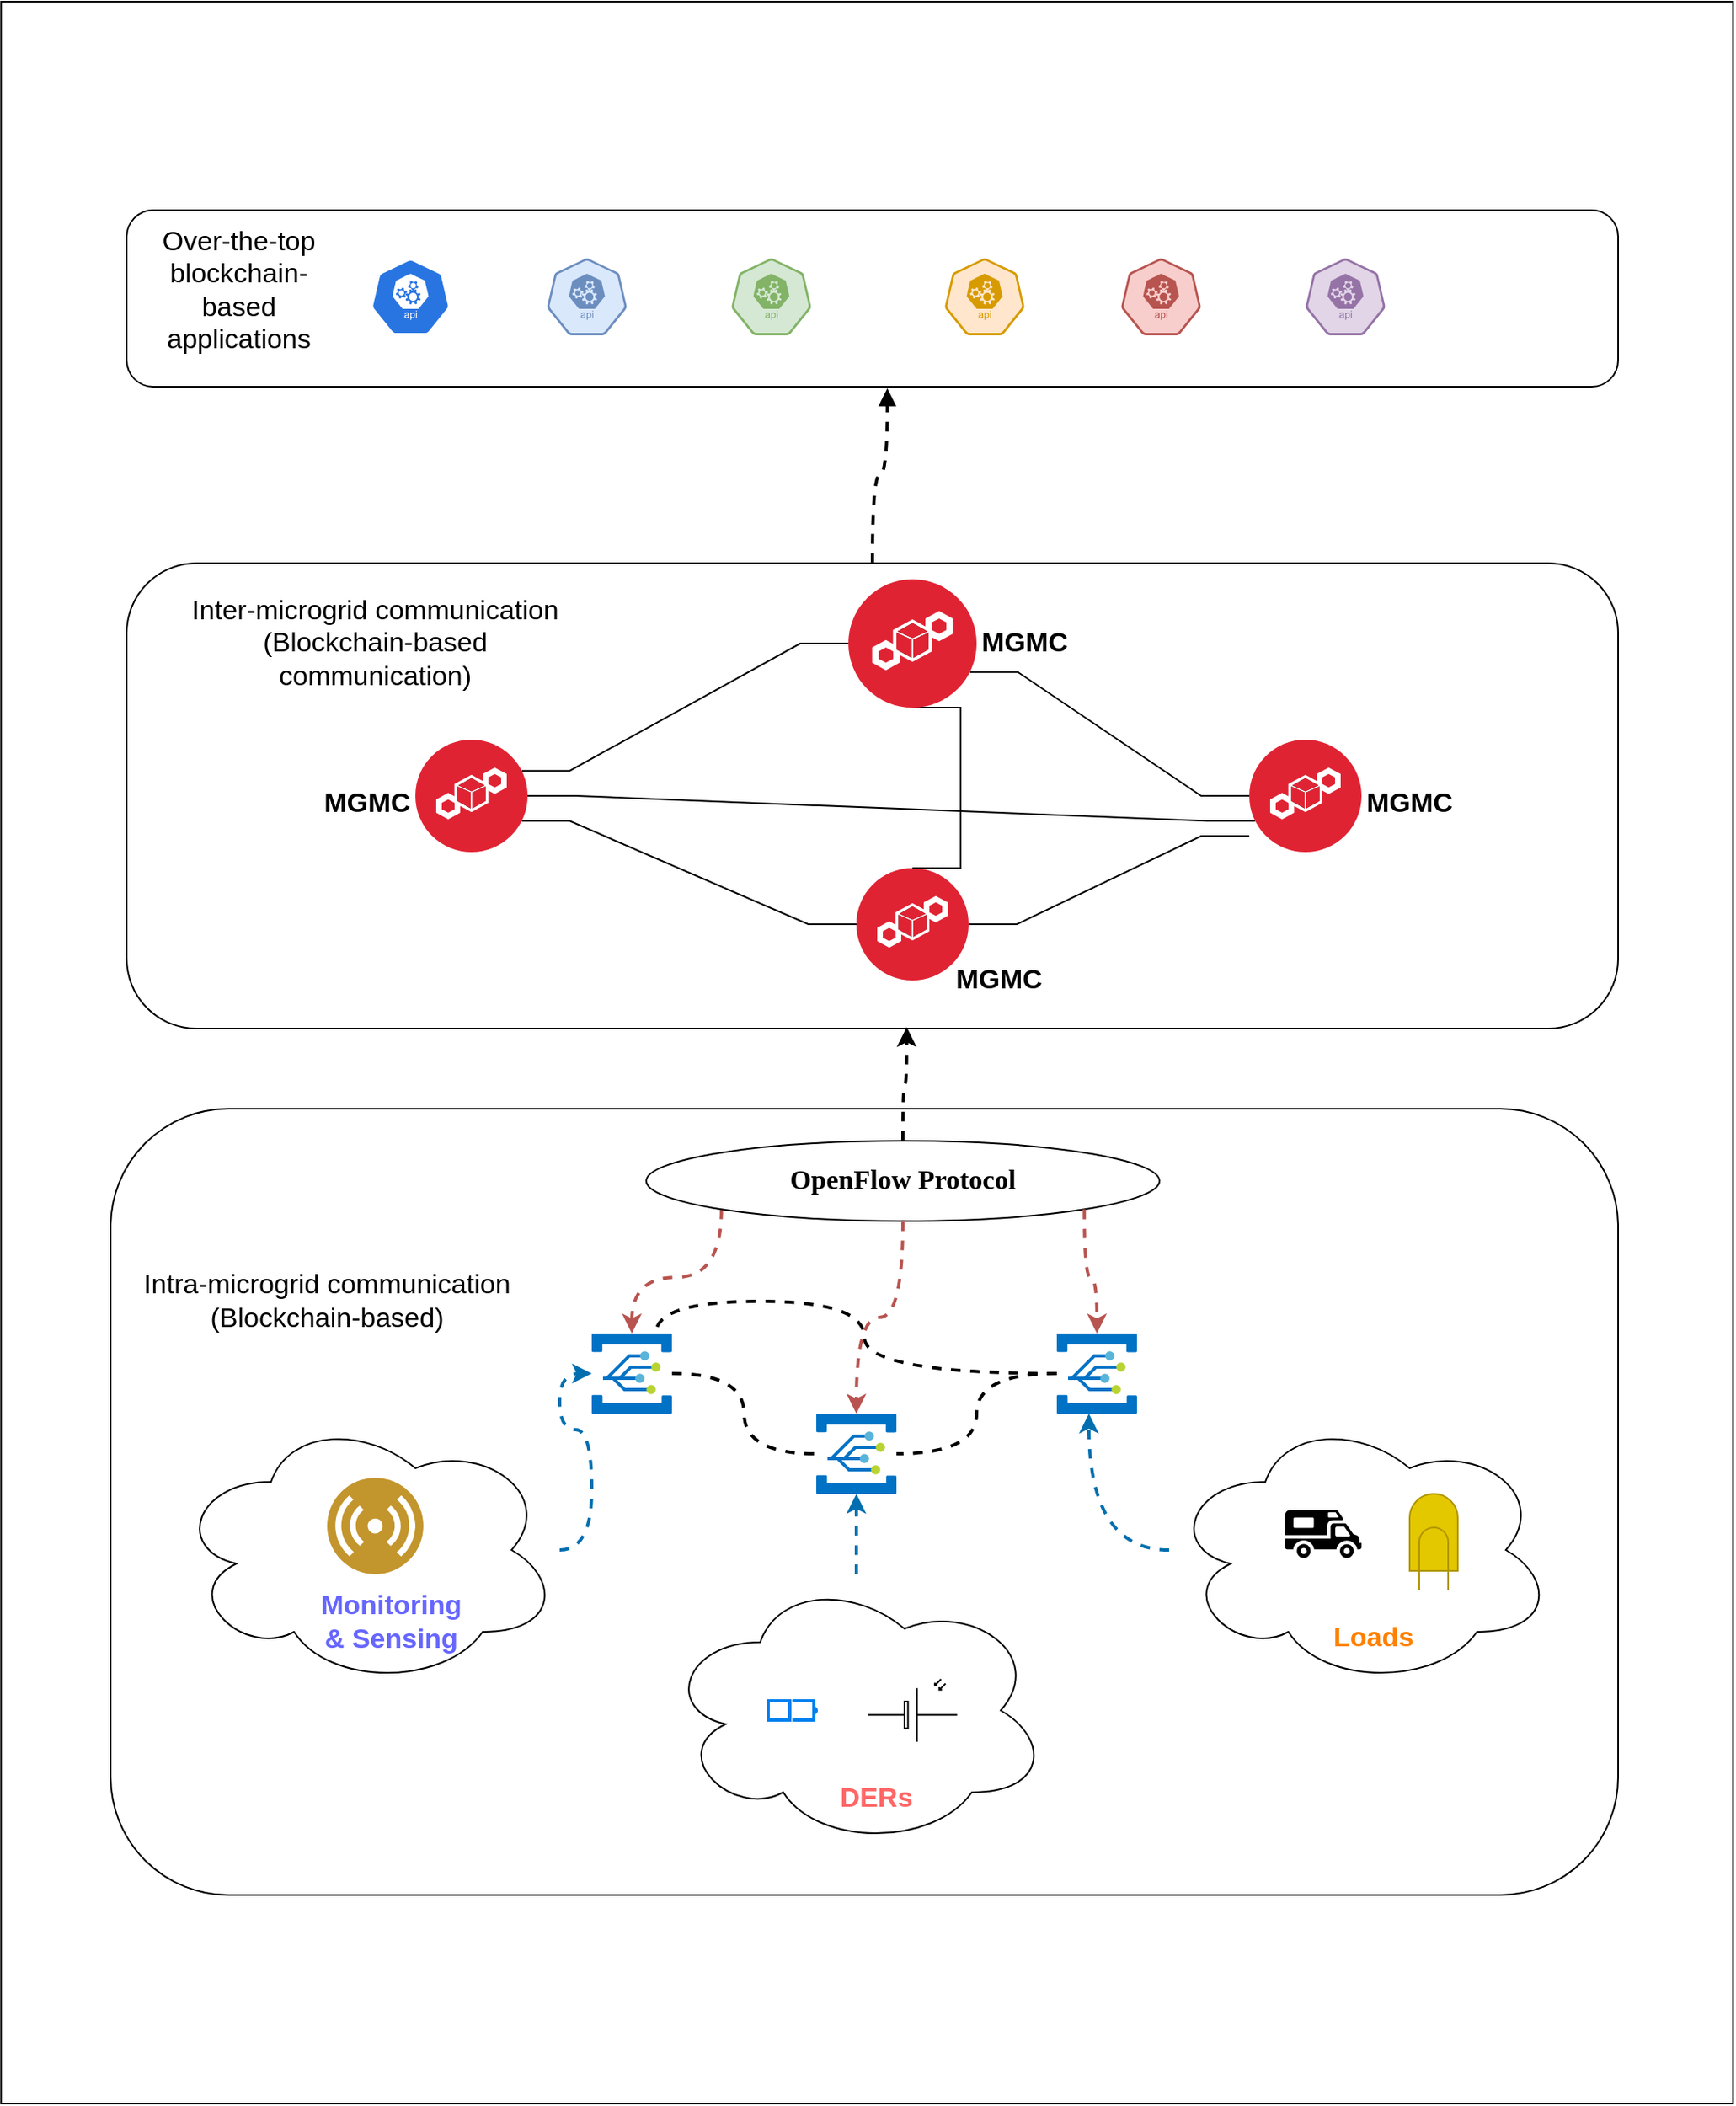 <mxfile version="13.0.3" type="device" pages="5"><diagram id="d_aYKWZQAYdj8I7kLyRG" name="Architecture"><mxGraphModel dx="1106" dy="830" grid="1" gridSize="10" guides="1" tooltips="1" connect="1" arrows="1" fold="1" page="1" pageScale="1" pageWidth="1169" pageHeight="827" math="0" shadow="0"><root><mxCell id="0"/><mxCell id="1" parent="0"/><mxCell id="HPXyGGdp8hhX38lStZy--57" value="" style="rounded=0;whiteSpace=wrap;html=1;fontSize=17;fontColor=#6666FF;align=center;glass=0;" parent="1" vertex="1"><mxGeometry x="43.67" y="50" width="1080" height="1310" as="geometry"/></mxCell><mxCell id="HPXyGGdp8hhX38lStZy--34" value="" style="rounded=1;whiteSpace=wrap;html=1;fontSize=17;align=center;" parent="1" vertex="1"><mxGeometry x="112" y="740" width="940" height="490" as="geometry"/></mxCell><mxCell id="HPXyGGdp8hhX38lStZy--56" style="edgeStyle=orthogonalEdgeStyle;curved=1;rounded=0;orthogonalLoop=1;jettySize=auto;html=1;entryX=0.51;entryY=1.009;entryDx=0;entryDy=0;entryPerimeter=0;dashed=1;endArrow=block;endFill=1;strokeColor=#000000;strokeWidth=2;fontSize=17;fontColor=#6666FF;" parent="1" source="HPXyGGdp8hhX38lStZy--33" target="HPXyGGdp8hhX38lStZy--32" edge="1"><mxGeometry relative="1" as="geometry"/></mxCell><mxCell id="HPXyGGdp8hhX38lStZy--33" value="" style="rounded=1;whiteSpace=wrap;html=1;fontSize=17;align=center;" parent="1" vertex="1"><mxGeometry x="122" y="400" width="930" height="290" as="geometry"/></mxCell><mxCell id="HPXyGGdp8hhX38lStZy--32" value="" style="rounded=1;whiteSpace=wrap;html=1;fontSize=17;align=center;" parent="1" vertex="1"><mxGeometry x="122" y="180" width="930" height="110" as="geometry"/></mxCell><mxCell id="HPXyGGdp8hhX38lStZy--53" style="edgeStyle=orthogonalEdgeStyle;curved=1;rounded=0;orthogonalLoop=1;jettySize=auto;html=1;dashed=1;endArrow=none;endFill=0;strokeColor=#000000;strokeWidth=2;fontSize=17;fontColor=#6666FF;" parent="1" source="HPXyGGdp8hhX38lStZy--1" target="HPXyGGdp8hhX38lStZy--3" edge="1"><mxGeometry relative="1" as="geometry"/></mxCell><mxCell id="HPXyGGdp8hhX38lStZy--1" value="" style="aspect=fixed;html=1;points=[];align=center;image;fontSize=12;image=img/lib/mscae/Event_Grid.svg;" parent="1" vertex="1"><mxGeometry x="412" y="880" width="50" height="50" as="geometry"/></mxCell><mxCell id="HPXyGGdp8hhX38lStZy--54" style="edgeStyle=orthogonalEdgeStyle;curved=1;rounded=0;orthogonalLoop=1;jettySize=auto;html=1;dashed=1;endArrow=none;endFill=0;strokeColor=#000000;strokeWidth=2;fontSize=17;fontColor=#6666FF;" parent="1" source="HPXyGGdp8hhX38lStZy--2" target="HPXyGGdp8hhX38lStZy--3" edge="1"><mxGeometry relative="1" as="geometry"/></mxCell><mxCell id="HPXyGGdp8hhX38lStZy--55" style="edgeStyle=orthogonalEdgeStyle;curved=1;rounded=0;orthogonalLoop=1;jettySize=auto;html=1;entryX=0.8;entryY=0;entryDx=0;entryDy=0;entryPerimeter=0;dashed=1;endArrow=none;endFill=0;strokeColor=#000000;strokeWidth=2;fontSize=17;fontColor=#6666FF;" parent="1" source="HPXyGGdp8hhX38lStZy--2" target="HPXyGGdp8hhX38lStZy--1" edge="1"><mxGeometry relative="1" as="geometry"/></mxCell><mxCell id="HPXyGGdp8hhX38lStZy--2" value="" style="aspect=fixed;html=1;points=[];align=center;image;fontSize=12;image=img/lib/mscae/Event_Grid.svg;" parent="1" vertex="1"><mxGeometry x="702" y="880" width="50" height="50" as="geometry"/></mxCell><mxCell id="HPXyGGdp8hhX38lStZy--3" value="" style="aspect=fixed;html=1;points=[];align=center;image;fontSize=12;image=img/lib/mscae/Event_Grid.svg;" parent="1" vertex="1"><mxGeometry x="552" y="930" width="50" height="50" as="geometry"/></mxCell><mxCell id="HPXyGGdp8hhX38lStZy--35" style="edgeStyle=orthogonalEdgeStyle;rounded=0;orthogonalLoop=1;jettySize=auto;html=1;exitX=0;exitY=1;exitDx=0;exitDy=0;endArrow=classic;endFill=1;strokeColor=#b85450;fontSize=17;dashed=1;curved=1;strokeWidth=2;fillColor=#f8cecc;" parent="1" source="HPXyGGdp8hhX38lStZy--4" target="HPXyGGdp8hhX38lStZy--1" edge="1"><mxGeometry relative="1" as="geometry"/></mxCell><mxCell id="HPXyGGdp8hhX38lStZy--38" style="edgeStyle=orthogonalEdgeStyle;curved=1;rounded=0;orthogonalLoop=1;jettySize=auto;html=1;exitX=0.5;exitY=0;exitDx=0;exitDy=0;entryX=0.523;entryY=0.997;entryDx=0;entryDy=0;entryPerimeter=0;dashed=1;endArrow=classic;endFill=1;strokeColor=#000000;strokeWidth=2;fontSize=17;" parent="1" source="HPXyGGdp8hhX38lStZy--4" target="HPXyGGdp8hhX38lStZy--33" edge="1"><mxGeometry relative="1" as="geometry"/></mxCell><mxCell id="HPXyGGdp8hhX38lStZy--4" value="&lt;b&gt;&lt;font style=&quot;font-size: 17px&quot; face=&quot;Comic Sans MS&quot;&gt;OpenFlow Protocol&lt;/font&gt;&lt;/b&gt;" style="ellipse;whiteSpace=wrap;html=1;" parent="1" vertex="1"><mxGeometry x="446" y="760" width="320" height="50" as="geometry"/></mxCell><mxCell id="HPXyGGdp8hhX38lStZy--9" style="rounded=0;orthogonalLoop=1;jettySize=auto;html=1;exitX=1;exitY=0.25;exitDx=0;exitDy=0;entryX=0;entryY=0.5;entryDx=0;entryDy=0;strokeColor=#000000;endArrow=none;endFill=0;edgeStyle=entityRelationEdgeStyle;" parent="1" source="HPXyGGdp8hhX38lStZy--5" target="HPXyGGdp8hhX38lStZy--8" edge="1"><mxGeometry relative="1" as="geometry"/></mxCell><mxCell id="HPXyGGdp8hhX38lStZy--10" style="edgeStyle=entityRelationEdgeStyle;rounded=0;orthogonalLoop=1;jettySize=auto;html=1;exitX=1;exitY=0.75;exitDx=0;exitDy=0;entryX=0;entryY=0.5;entryDx=0;entryDy=0;endArrow=none;endFill=0;strokeColor=#000000;" parent="1" source="HPXyGGdp8hhX38lStZy--5" target="HPXyGGdp8hhX38lStZy--6" edge="1"><mxGeometry relative="1" as="geometry"/></mxCell><mxCell id="HPXyGGdp8hhX38lStZy--5" value="" style="aspect=fixed;perimeter=ellipsePerimeter;html=1;align=center;shadow=0;dashed=0;fontColor=#4277BB;labelBackgroundColor=#ffffff;fontSize=12;spacingTop=3;image;image=img/lib/ibm/security/blockchain_security_service.svg;" parent="1" vertex="1"><mxGeometry x="302" y="510" width="70" height="70" as="geometry"/></mxCell><mxCell id="HPXyGGdp8hhX38lStZy--13" style="edgeStyle=entityRelationEdgeStyle;rounded=0;orthogonalLoop=1;jettySize=auto;html=1;exitX=1;exitY=0.5;exitDx=0;exitDy=0;entryX=0;entryY=0.857;entryDx=0;entryDy=0;entryPerimeter=0;endArrow=none;endFill=0;strokeColor=#000000;" parent="1" source="HPXyGGdp8hhX38lStZy--6" target="HPXyGGdp8hhX38lStZy--7" edge="1"><mxGeometry relative="1" as="geometry"/></mxCell><mxCell id="HPXyGGdp8hhX38lStZy--6" value="" style="aspect=fixed;perimeter=ellipsePerimeter;html=1;align=center;shadow=0;dashed=0;fontColor=#4277BB;labelBackgroundColor=#ffffff;fontSize=12;spacingTop=3;image;image=img/lib/ibm/security/blockchain_security_service.svg;" parent="1" vertex="1"><mxGeometry x="577" y="590" width="70" height="70" as="geometry"/></mxCell><mxCell id="HPXyGGdp8hhX38lStZy--15" style="edgeStyle=entityRelationEdgeStyle;rounded=0;orthogonalLoop=1;jettySize=auto;html=1;exitX=0;exitY=0.75;exitDx=0;exitDy=0;entryX=1;entryY=0.5;entryDx=0;entryDy=0;endArrow=none;endFill=0;strokeColor=#000000;" parent="1" source="HPXyGGdp8hhX38lStZy--7" target="HPXyGGdp8hhX38lStZy--5" edge="1"><mxGeometry relative="1" as="geometry"/></mxCell><mxCell id="HPXyGGdp8hhX38lStZy--7" value="" style="aspect=fixed;perimeter=ellipsePerimeter;html=1;align=center;shadow=0;dashed=0;fontColor=#4277BB;labelBackgroundColor=#ffffff;fontSize=12;spacingTop=3;image;image=img/lib/ibm/security/blockchain_security_service.svg;" parent="1" vertex="1"><mxGeometry x="822" y="510" width="70" height="70" as="geometry"/></mxCell><mxCell id="HPXyGGdp8hhX38lStZy--11" style="edgeStyle=entityRelationEdgeStyle;rounded=0;orthogonalLoop=1;jettySize=auto;html=1;exitX=1;exitY=0.75;exitDx=0;exitDy=0;entryX=0;entryY=0.5;entryDx=0;entryDy=0;endArrow=none;endFill=0;strokeColor=#000000;" parent="1" source="HPXyGGdp8hhX38lStZy--8" target="HPXyGGdp8hhX38lStZy--7" edge="1"><mxGeometry relative="1" as="geometry"/></mxCell><mxCell id="HPXyGGdp8hhX38lStZy--14" style="edgeStyle=entityRelationEdgeStyle;rounded=0;orthogonalLoop=1;jettySize=auto;html=1;exitX=0.5;exitY=1;exitDx=0;exitDy=0;entryX=0.5;entryY=0;entryDx=0;entryDy=0;endArrow=none;endFill=0;strokeColor=#000000;" parent="1" source="HPXyGGdp8hhX38lStZy--8" target="HPXyGGdp8hhX38lStZy--6" edge="1"><mxGeometry relative="1" as="geometry"/></mxCell><mxCell id="HPXyGGdp8hhX38lStZy--8" value="" style="aspect=fixed;perimeter=ellipsePerimeter;html=1;align=center;shadow=0;dashed=0;fontColor=#4277BB;labelBackgroundColor=#ffffff;fontSize=12;spacingTop=3;image;image=img/lib/ibm/security/blockchain_security_service.svg;" parent="1" vertex="1"><mxGeometry x="572" y="410" width="80" height="80" as="geometry"/></mxCell><mxCell id="HPXyGGdp8hhX38lStZy--16" value="MGMC" style="text;html=1;strokeColor=none;fillColor=none;align=center;verticalAlign=middle;whiteSpace=wrap;rounded=0;fontSize=17;fontStyle=1" parent="1" vertex="1"><mxGeometry x="632" y="430" width="100" height="40" as="geometry"/></mxCell><mxCell id="HPXyGGdp8hhX38lStZy--17" value="MGMC" style="text;html=1;strokeColor=none;fillColor=none;align=center;verticalAlign=middle;whiteSpace=wrap;rounded=0;fontSize=17;fontStyle=1" parent="1" vertex="1"><mxGeometry x="872" y="530" width="100" height="40" as="geometry"/></mxCell><mxCell id="HPXyGGdp8hhX38lStZy--18" value="MGMC" style="text;html=1;strokeColor=none;fillColor=none;align=center;verticalAlign=middle;whiteSpace=wrap;rounded=0;fontSize=17;fontStyle=1" parent="1" vertex="1"><mxGeometry x="616" y="640" width="100" height="40" as="geometry"/></mxCell><mxCell id="HPXyGGdp8hhX38lStZy--19" value="MGMC" style="text;html=1;strokeColor=none;fillColor=none;align=center;verticalAlign=middle;whiteSpace=wrap;rounded=0;fontSize=17;fontStyle=1" parent="1" vertex="1"><mxGeometry x="222" y="530" width="100" height="40" as="geometry"/></mxCell><mxCell id="HPXyGGdp8hhX38lStZy--47" style="edgeStyle=orthogonalEdgeStyle;curved=1;rounded=0;orthogonalLoop=1;jettySize=auto;html=1;entryX=0.4;entryY=1;entryDx=0;entryDy=0;entryPerimeter=0;dashed=1;endArrow=classic;endFill=1;strokeColor=#006EAF;strokeWidth=2;fontSize=17;fontColor=#6666FF;fillColor=#1ba1e2;" parent="1" source="HPXyGGdp8hhX38lStZy--20" target="HPXyGGdp8hhX38lStZy--2" edge="1"><mxGeometry relative="1" as="geometry"/></mxCell><mxCell id="HPXyGGdp8hhX38lStZy--20" value="" style="ellipse;shape=cloud;whiteSpace=wrap;html=1;fontSize=17;" parent="1" vertex="1"><mxGeometry x="772" y="930" width="240" height="170" as="geometry"/></mxCell><mxCell id="HPXyGGdp8hhX38lStZy--46" style="edgeStyle=orthogonalEdgeStyle;curved=1;rounded=0;orthogonalLoop=1;jettySize=auto;html=1;dashed=1;endArrow=classic;endFill=1;strokeColor=#006EAF;strokeWidth=2;fontSize=17;fontColor=#6666FF;fillColor=#1ba1e2;" parent="1" source="HPXyGGdp8hhX38lStZy--21" target="HPXyGGdp8hhX38lStZy--3" edge="1"><mxGeometry relative="1" as="geometry"/></mxCell><mxCell id="HPXyGGdp8hhX38lStZy--21" value="" style="ellipse;shape=cloud;whiteSpace=wrap;html=1;fontSize=17;" parent="1" vertex="1"><mxGeometry x="457" y="1030" width="240" height="170" as="geometry"/></mxCell><mxCell id="HPXyGGdp8hhX38lStZy--44" style="edgeStyle=orthogonalEdgeStyle;curved=1;rounded=0;orthogonalLoop=1;jettySize=auto;html=1;dashed=1;endArrow=classic;endFill=1;strokeColor=#006EAF;strokeWidth=2;fontSize=17;fontColor=#6666FF;fillColor=#1ba1e2;" parent="1" source="HPXyGGdp8hhX38lStZy--22" target="HPXyGGdp8hhX38lStZy--1" edge="1"><mxGeometry relative="1" as="geometry"><Array as="points"><mxPoint x="412" y="1015"/><mxPoint x="412" y="940"/><mxPoint x="392" y="940"/><mxPoint x="392" y="905"/></Array></mxGeometry></mxCell><mxCell id="HPXyGGdp8hhX38lStZy--22" value="" style="ellipse;shape=cloud;whiteSpace=wrap;html=1;fontSize=17;" parent="1" vertex="1"><mxGeometry x="152" y="930" width="240" height="170" as="geometry"/></mxCell><mxCell id="HPXyGGdp8hhX38lStZy--23" value="Intra-microgrid communication&lt;br&gt;(Blockchain-based)" style="text;html=1;strokeColor=none;fillColor=none;align=center;verticalAlign=middle;whiteSpace=wrap;rounded=0;fontSize=17;fontStyle=0" parent="1" vertex="1"><mxGeometry x="122" y="820" width="250" height="80" as="geometry"/></mxCell><mxCell id="HPXyGGdp8hhX38lStZy--24" value="Inter-microgrid communication&lt;br&gt;(Blockchain-based communication)" style="text;html=1;strokeColor=none;fillColor=none;align=center;verticalAlign=middle;whiteSpace=wrap;rounded=0;fontSize=17;fontStyle=0" parent="1" vertex="1"><mxGeometry x="152" y="410" width="250" height="80" as="geometry"/></mxCell><mxCell id="HPXyGGdp8hhX38lStZy--26" value="" style="html=1;dashed=0;whitespace=wrap;fillColor=#2875E2;strokeColor=#ffffff;points=[[0.005,0.63,0],[0.1,0.2,0],[0.9,0.2,0],[0.5,0,0],[0.995,0.63,0],[0.72,0.99,0],[0.5,1,0],[0.28,0.99,0]];shape=mxgraph.kubernetes.icon;prIcon=api;fontSize=17;align=center;" parent="1" vertex="1"><mxGeometry x="274" y="210" width="50" height="48" as="geometry"/></mxCell><mxCell id="HPXyGGdp8hhX38lStZy--27" value="" style="html=1;dashed=0;whitespace=wrap;fillColor=#dae8fc;strokeColor=#6c8ebf;points=[[0.005,0.63,0],[0.1,0.2,0],[0.9,0.2,0],[0.5,0,0],[0.995,0.63,0],[0.72,0.99,0],[0.5,1,0],[0.28,0.99,0]];shape=mxgraph.kubernetes.icon;prIcon=api;fontSize=17;align=center;" parent="1" vertex="1"><mxGeometry x="384" y="210" width="50" height="48" as="geometry"/></mxCell><mxCell id="HPXyGGdp8hhX38lStZy--28" value="" style="html=1;dashed=0;whitespace=wrap;fillColor=#d5e8d4;strokeColor=#82b366;points=[[0.005,0.63,0],[0.1,0.2,0],[0.9,0.2,0],[0.5,0,0],[0.995,0.63,0],[0.72,0.99,0],[0.5,1,0],[0.28,0.99,0]];shape=mxgraph.kubernetes.icon;prIcon=api;fontSize=17;align=center;" parent="1" vertex="1"><mxGeometry x="499" y="210" width="50" height="48" as="geometry"/></mxCell><mxCell id="HPXyGGdp8hhX38lStZy--29" value="" style="html=1;dashed=0;whitespace=wrap;fillColor=#ffe6cc;strokeColor=#d79b00;points=[[0.005,0.63,0],[0.1,0.2,0],[0.9,0.2,0],[0.5,0,0],[0.995,0.63,0],[0.72,0.99,0],[0.5,1,0],[0.28,0.99,0]];shape=mxgraph.kubernetes.icon;prIcon=api;fontSize=17;align=center;" parent="1" vertex="1"><mxGeometry x="632" y="210" width="50" height="48" as="geometry"/></mxCell><mxCell id="HPXyGGdp8hhX38lStZy--30" value="" style="html=1;dashed=0;whitespace=wrap;fillColor=#f8cecc;strokeColor=#b85450;points=[[0.005,0.63,0],[0.1,0.2,0],[0.9,0.2,0],[0.5,0,0],[0.995,0.63,0],[0.72,0.99,0],[0.5,1,0],[0.28,0.99,0]];shape=mxgraph.kubernetes.icon;prIcon=api;fontSize=17;align=center;" parent="1" vertex="1"><mxGeometry x="742" y="210" width="50" height="48" as="geometry"/></mxCell><mxCell id="HPXyGGdp8hhX38lStZy--31" value="" style="html=1;dashed=0;whitespace=wrap;fillColor=#e1d5e7;strokeColor=#9673a6;points=[[0.005,0.63,0],[0.1,0.2,0],[0.9,0.2,0],[0.5,0,0],[0.995,0.63,0],[0.72,0.99,0],[0.5,1,0],[0.28,0.99,0]];shape=mxgraph.kubernetes.icon;prIcon=api;fontSize=17;align=center;" parent="1" vertex="1"><mxGeometry x="857" y="210" width="50" height="48" as="geometry"/></mxCell><mxCell id="HPXyGGdp8hhX38lStZy--36" style="edgeStyle=orthogonalEdgeStyle;rounded=0;orthogonalLoop=1;jettySize=auto;html=1;endArrow=classic;endFill=1;strokeColor=#b85450;fontSize=17;dashed=1;curved=1;strokeWidth=2;fillColor=#f8cecc;" parent="1" source="HPXyGGdp8hhX38lStZy--4" target="HPXyGGdp8hhX38lStZy--3" edge="1"><mxGeometry relative="1" as="geometry"><mxPoint x="502.863" y="812.678" as="sourcePoint"/><mxPoint x="447" y="890" as="targetPoint"/></mxGeometry></mxCell><mxCell id="HPXyGGdp8hhX38lStZy--37" style="edgeStyle=orthogonalEdgeStyle;rounded=0;orthogonalLoop=1;jettySize=auto;html=1;endArrow=classic;endFill=1;strokeColor=#b85450;fontSize=17;dashed=1;curved=1;strokeWidth=2;fillColor=#f8cecc;exitX=1;exitY=1;exitDx=0;exitDy=0;" parent="1" source="HPXyGGdp8hhX38lStZy--4" target="HPXyGGdp8hhX38lStZy--2" edge="1"><mxGeometry relative="1" as="geometry"><mxPoint x="616" y="820" as="sourcePoint"/><mxPoint x="587" y="940" as="targetPoint"/></mxGeometry></mxCell><mxCell id="HPXyGGdp8hhX38lStZy--40" value="Over-the-top blockchain-based applications" style="text;html=1;strokeColor=none;fillColor=none;align=center;verticalAlign=middle;whiteSpace=wrap;rounded=0;fontSize=17;" parent="1" vertex="1"><mxGeometry x="142" y="190" width="100" height="80" as="geometry"/></mxCell><mxCell id="HPXyGGdp8hhX38lStZy--41" value="DERs" style="text;html=1;strokeColor=none;fillColor=none;align=center;verticalAlign=middle;whiteSpace=wrap;rounded=0;fontSize=17;fontColor=#FF6666;fontStyle=1" parent="1" vertex="1"><mxGeometry x="562" y="1160" width="55" height="20" as="geometry"/></mxCell><mxCell id="HPXyGGdp8hhX38lStZy--42" value="Loads" style="text;html=1;strokeColor=none;fillColor=none;align=center;verticalAlign=middle;whiteSpace=wrap;rounded=0;fontSize=17;fontColor=#FF8000;fontStyle=1" parent="1" vertex="1"><mxGeometry x="872" y="1060" width="55" height="20" as="geometry"/></mxCell><mxCell id="HPXyGGdp8hhX38lStZy--43" value="Monitoring &amp;amp; Sensing" style="text;html=1;strokeColor=none;fillColor=none;align=center;verticalAlign=middle;whiteSpace=wrap;rounded=0;fontSize=17;fontColor=#6666FF;fontStyle=1" parent="1" vertex="1"><mxGeometry x="242" y="1050" width="90" height="20" as="geometry"/></mxCell><mxCell id="HPXyGGdp8hhX38lStZy--48" value="" style="aspect=fixed;perimeter=ellipsePerimeter;html=1;align=center;shadow=0;dashed=0;fontColor=#4277BB;labelBackgroundColor=#ffffff;fontSize=12;spacingTop=3;image;image=img/lib/ibm/users/sensor.svg;" parent="1" vertex="1"><mxGeometry x="247" y="970" width="60" height="60" as="geometry"/></mxCell><mxCell id="HPXyGGdp8hhX38lStZy--49" value="" style="html=1;verticalLabelPosition=bottom;align=center;labelBackgroundColor=#ffffff;verticalAlign=top;strokeWidth=2;strokeColor=#0080F0;shadow=0;dashed=0;shape=mxgraph.ios7.icons.battery;fontSize=17;fontColor=#6666FF;" parent="1" vertex="1"><mxGeometry x="522" y="1109" width="30" height="12" as="geometry"/></mxCell><mxCell id="HPXyGGdp8hhX38lStZy--50" value="" style="verticalLabelPosition=bottom;shadow=0;dashed=0;align=center;html=1;verticalAlign=top;shape=mxgraph.electrical.opto_electronics.solar_cell;pointerEvents=1;fontSize=17;fontColor=#6666FF;" parent="1" vertex="1"><mxGeometry x="584.14" y="1095.5" width="55.71" height="39" as="geometry"/></mxCell><mxCell id="HPXyGGdp8hhX38lStZy--51" value="" style="shape=mxgraph.signs.sports.rv;html=1;fillColor=#000000;strokeColor=none;verticalLabelPosition=bottom;verticalAlign=top;align=center;fontSize=17;fontColor=#6666FF;" parent="1" vertex="1"><mxGeometry x="844.1" y="990" width="47.9" height="30" as="geometry"/></mxCell><mxCell id="HPXyGGdp8hhX38lStZy--52" value="" style="verticalLabelPosition=bottom;shadow=0;dashed=0;align=center;html=1;verticalAlign=top;shape=mxgraph.electrical.opto_electronics.lamp;fontSize=17;fontColor=#ffffff;fillColor=#e3c800;strokeColor=#B09500;" parent="1" vertex="1"><mxGeometry x="922" y="980" width="30" height="60" as="geometry"/></mxCell></root></mxGraphModel></diagram><diagram id="l6eVnJ3QhQvOw70HgWR3" name="Technologies"><mxGraphModel dx="1106" dy="830" grid="1" gridSize="10" guides="1" tooltips="1" connect="1" arrows="1" fold="1" page="1" pageScale="1" pageWidth="1169" pageHeight="827" math="0" shadow="0"><root><mxCell id="lsOIjVIncKArZ1sfCNiQ-0"/><mxCell id="lsOIjVIncKArZ1sfCNiQ-1" parent="lsOIjVIncKArZ1sfCNiQ-0"/><mxCell id="lsOIjVIncKArZ1sfCNiQ-2" value="" style="rounded=1;whiteSpace=wrap;html=1;" parent="lsOIjVIncKArZ1sfCNiQ-1" vertex="1"><mxGeometry x="180" y="60" width="750" height="580" as="geometry"/></mxCell><mxCell id="lsOIjVIncKArZ1sfCNiQ-14" style="edgeStyle=orthogonalEdgeStyle;rounded=0;orthogonalLoop=1;jettySize=auto;html=1;fontSize=17;" parent="lsOIjVIncKArZ1sfCNiQ-1" source="lsOIjVIncKArZ1sfCNiQ-3" target="lsOIjVIncKArZ1sfCNiQ-10" edge="1"><mxGeometry relative="1" as="geometry"/></mxCell><mxCell id="lsOIjVIncKArZ1sfCNiQ-3" value="Decentralized Network" style="rounded=0;whiteSpace=wrap;html=1;fillColor=#f5f5f5;strokeColor=#666666;fontColor=#333333;fontSize=17;" parent="lsOIjVIncKArZ1sfCNiQ-1" vertex="1"><mxGeometry x="220" y="170" width="120" height="60" as="geometry"/></mxCell><mxCell id="lsOIjVIncKArZ1sfCNiQ-15" style="edgeStyle=orthogonalEdgeStyle;rounded=0;orthogonalLoop=1;jettySize=auto;html=1;fontSize=17;" parent="lsOIjVIncKArZ1sfCNiQ-1" source="lsOIjVIncKArZ1sfCNiQ-4" target="lsOIjVIncKArZ1sfCNiQ-11" edge="1"><mxGeometry relative="1" as="geometry"/></mxCell><mxCell id="lsOIjVIncKArZ1sfCNiQ-4" value="Flexibility" style="rounded=0;whiteSpace=wrap;html=1;fillColor=#dae8fc;strokeColor=#6c8ebf;fontSize=17;" parent="lsOIjVIncKArZ1sfCNiQ-1" vertex="1"><mxGeometry x="390" y="170" width="140" height="60" as="geometry"/></mxCell><mxCell id="lsOIjVIncKArZ1sfCNiQ-21" style="edgeStyle=orthogonalEdgeStyle;rounded=0;orthogonalLoop=1;jettySize=auto;html=1;entryX=0.5;entryY=0;entryDx=0;entryDy=0;fontSize=17;" parent="lsOIjVIncKArZ1sfCNiQ-1" source="lsOIjVIncKArZ1sfCNiQ-8" target="lsOIjVIncKArZ1sfCNiQ-16" edge="1"><mxGeometry relative="1" as="geometry"/></mxCell><mxCell id="lsOIjVIncKArZ1sfCNiQ-8" value="Deal with Uncertainty" style="rounded=0;whiteSpace=wrap;html=1;fillColor=#d5e8d4;strokeColor=#82b366;fontSize=17;" parent="lsOIjVIncKArZ1sfCNiQ-1" vertex="1"><mxGeometry x="584.5" y="170" width="135.5" height="60" as="geometry"/></mxCell><mxCell id="lsOIjVIncKArZ1sfCNiQ-20" style="edgeStyle=orthogonalEdgeStyle;rounded=0;orthogonalLoop=1;jettySize=auto;html=1;fontSize=17;" parent="lsOIjVIncKArZ1sfCNiQ-1" source="lsOIjVIncKArZ1sfCNiQ-9" target="lsOIjVIncKArZ1sfCNiQ-16" edge="1"><mxGeometry relative="1" as="geometry"/></mxCell><mxCell id="lsOIjVIncKArZ1sfCNiQ-9" value="Variability" style="rounded=0;whiteSpace=wrap;html=1;fillColor=#ffe6cc;strokeColor=#d79b00;fontSize=17;" parent="lsOIjVIncKArZ1sfCNiQ-1" vertex="1"><mxGeometry x="760" y="170" width="135.5" height="60" as="geometry"/></mxCell><mxCell id="lsOIjVIncKArZ1sfCNiQ-10" value="" style="outlineConnect=0;fontColor=#232F3E;gradientColor=none;fillColor=#D05C17;strokeColor=none;dashed=0;verticalLabelPosition=bottom;verticalAlign=top;align=center;html=1;fontSize=12;fontStyle=0;aspect=fixed;shape=mxgraph.aws4.blockchain_resource;" parent="lsOIjVIncKArZ1sfCNiQ-1" vertex="1"><mxGeometry x="195.21" y="440" width="169.57" height="50" as="geometry"/></mxCell><mxCell id="lsOIjVIncKArZ1sfCNiQ-11" value="" style="outlineConnect=0;dashed=0;verticalLabelPosition=bottom;verticalAlign=top;align=center;html=1;shape=mxgraph.aws3.android;fillColor=#96BF3D;gradientColor=none;fontSize=17;" parent="lsOIjVIncKArZ1sfCNiQ-1" vertex="1"><mxGeometry x="423.25" y="420" width="73.5" height="84" as="geometry"/></mxCell><mxCell id="lsOIjVIncKArZ1sfCNiQ-18" value="" style="group" parent="lsOIjVIncKArZ1sfCNiQ-1" vertex="1" connectable="0"><mxGeometry x="590" y="370" width="308" height="186.5" as="geometry"/></mxCell><mxCell id="lsOIjVIncKArZ1sfCNiQ-16" value="" style="ellipse;whiteSpace=wrap;html=1;fontSize=17;fillColor=#e1d5e7;strokeColor=#9673a6;" parent="lsOIjVIncKArZ1sfCNiQ-18" vertex="1"><mxGeometry width="308" height="180" as="geometry"/></mxCell><mxCell id="lsOIjVIncKArZ1sfCNiQ-12" value="" style="outlineConnect=0;dashed=0;verticalLabelPosition=bottom;verticalAlign=top;align=center;html=1;shape=mxgraph.aws3.machine_learning;fillColor=#2E73B8;gradientColor=none;fontSize=17;" parent="lsOIjVIncKArZ1sfCNiQ-18" vertex="1"><mxGeometry x="42.5" y="43.5" width="76.5" height="93" as="geometry"/></mxCell><mxCell id="lsOIjVIncKArZ1sfCNiQ-13" value="" style="outlineConnect=0;dashed=0;verticalLabelPosition=bottom;verticalAlign=top;align=center;html=1;shape=mxgraph.aws3.sensor;fillColor=#5294CF;gradientColor=none;fontSize=17;" parent="lsOIjVIncKArZ1sfCNiQ-18" vertex="1"><mxGeometry x="182.5" y="43.5" width="76.5" height="90" as="geometry"/></mxCell><mxCell id="lsOIjVIncKArZ1sfCNiQ-22" value="BlockChain Technology" style="text;html=1;strokeColor=none;fillColor=none;align=center;verticalAlign=middle;whiteSpace=wrap;rounded=0;fontSize=17;" parent="lsOIjVIncKArZ1sfCNiQ-1" vertex="1"><mxGeometry x="210" y="497" width="140" height="53" as="geometry"/></mxCell><mxCell id="lsOIjVIncKArZ1sfCNiQ-23" value="Software-Defined Networking" style="text;html=1;strokeColor=none;fillColor=none;align=center;verticalAlign=middle;whiteSpace=wrap;rounded=0;fontSize=17;" parent="lsOIjVIncKArZ1sfCNiQ-1" vertex="1"><mxGeometry x="390" y="504" width="140" height="53" as="geometry"/></mxCell><mxCell id="lsOIjVIncKArZ1sfCNiQ-24" value="Artificial Intelligence / Internet of Things (IoT)" style="text;html=1;strokeColor=none;fillColor=none;align=center;verticalAlign=middle;whiteSpace=wrap;rounded=0;fontSize=17;" parent="lsOIjVIncKArZ1sfCNiQ-1" vertex="1"><mxGeometry x="549" y="538" width="390" height="53" as="geometry"/></mxCell></root></mxGraphModel></diagram><diagram name="Copy of Technologies" id="59bvDKa7XKIbsEfsTDeT"><mxGraphModel dx="1106" dy="830" grid="1" gridSize="10" guides="1" tooltips="1" connect="1" arrows="1" fold="1" page="1" pageScale="1" pageWidth="1169" pageHeight="827" math="0" shadow="0"><root><mxCell id="wjkFL7NRTCtFDsGXfZ60-0"/><mxCell id="wjkFL7NRTCtFDsGXfZ60-1" parent="wjkFL7NRTCtFDsGXfZ60-0"/><mxCell id="wjkFL7NRTCtFDsGXfZ60-2" value="" style="rounded=1;whiteSpace=wrap;html=1;" vertex="1" parent="wjkFL7NRTCtFDsGXfZ60-1"><mxGeometry x="180" y="60" width="590" height="580" as="geometry"/></mxCell><mxCell id="wjkFL7NRTCtFDsGXfZ60-3" style="edgeStyle=orthogonalEdgeStyle;rounded=0;orthogonalLoop=1;jettySize=auto;html=1;fontSize=17;" edge="1" parent="wjkFL7NRTCtFDsGXfZ60-1" source="wjkFL7NRTCtFDsGXfZ60-4" target="wjkFL7NRTCtFDsGXfZ60-11"><mxGeometry relative="1" as="geometry"/></mxCell><mxCell id="wjkFL7NRTCtFDsGXfZ60-4" value="Decentralized Network" style="rounded=0;whiteSpace=wrap;html=1;fillColor=#f5f5f5;strokeColor=#666666;fontColor=#333333;fontSize=17;" vertex="1" parent="wjkFL7NRTCtFDsGXfZ60-1"><mxGeometry x="220" y="170" width="120" height="60" as="geometry"/></mxCell><mxCell id="wjkFL7NRTCtFDsGXfZ60-5" style="edgeStyle=orthogonalEdgeStyle;rounded=0;orthogonalLoop=1;jettySize=auto;html=1;fontSize=17;" edge="1" parent="wjkFL7NRTCtFDsGXfZ60-1" source="wjkFL7NRTCtFDsGXfZ60-6" target="wjkFL7NRTCtFDsGXfZ60-12"><mxGeometry relative="1" as="geometry"/></mxCell><mxCell id="wjkFL7NRTCtFDsGXfZ60-6" value="Orchestration" style="rounded=0;whiteSpace=wrap;html=1;fillColor=#dae8fc;strokeColor=#6c8ebf;fontSize=17;" vertex="1" parent="wjkFL7NRTCtFDsGXfZ60-1"><mxGeometry x="390" y="170" width="140" height="60" as="geometry"/></mxCell><mxCell id="wjkFL7NRTCtFDsGXfZ60-21" style="edgeStyle=orthogonalEdgeStyle;rounded=0;orthogonalLoop=1;jettySize=auto;html=1;entryX=0.5;entryY=0.01;entryDx=0;entryDy=0;entryPerimeter=0;" edge="1" parent="wjkFL7NRTCtFDsGXfZ60-1" source="wjkFL7NRTCtFDsGXfZ60-8" target="wjkFL7NRTCtFDsGXfZ60-20"><mxGeometry relative="1" as="geometry"/></mxCell><mxCell id="wjkFL7NRTCtFDsGXfZ60-8" value="Intelligence" style="rounded=0;whiteSpace=wrap;html=1;fillColor=#d5e8d4;strokeColor=#82b366;fontSize=17;" vertex="1" parent="wjkFL7NRTCtFDsGXfZ60-1"><mxGeometry x="584.5" y="170" width="135.5" height="60" as="geometry"/></mxCell><mxCell id="wjkFL7NRTCtFDsGXfZ60-11" value="" style="outlineConnect=0;fontColor=#232F3E;gradientColor=none;fillColor=#D05C17;strokeColor=none;dashed=0;verticalLabelPosition=bottom;verticalAlign=top;align=center;html=1;fontSize=12;fontStyle=0;aspect=fixed;shape=mxgraph.aws4.blockchain_resource;" vertex="1" parent="wjkFL7NRTCtFDsGXfZ60-1"><mxGeometry x="195.21" y="440" width="169.57" height="50" as="geometry"/></mxCell><mxCell id="wjkFL7NRTCtFDsGXfZ60-12" value="" style="outlineConnect=0;dashed=0;verticalLabelPosition=bottom;verticalAlign=top;align=center;html=1;shape=mxgraph.aws3.android;fillColor=#96BF3D;gradientColor=none;fontSize=17;" vertex="1" parent="wjkFL7NRTCtFDsGXfZ60-1"><mxGeometry x="423.25" y="420" width="73.5" height="84" as="geometry"/></mxCell><mxCell id="wjkFL7NRTCtFDsGXfZ60-17" value="BlockChain Technology" style="text;html=1;strokeColor=none;fillColor=none;align=center;verticalAlign=middle;whiteSpace=wrap;rounded=0;fontSize=17;" vertex="1" parent="wjkFL7NRTCtFDsGXfZ60-1"><mxGeometry x="210" y="497" width="140" height="53" as="geometry"/></mxCell><mxCell id="wjkFL7NRTCtFDsGXfZ60-18" value="Software-Defined Networking" style="text;html=1;strokeColor=none;fillColor=none;align=center;verticalAlign=middle;whiteSpace=wrap;rounded=0;fontSize=17;" vertex="1" parent="wjkFL7NRTCtFDsGXfZ60-1"><mxGeometry x="390" y="504" width="140" height="53" as="geometry"/></mxCell><mxCell id="wjkFL7NRTCtFDsGXfZ60-19" value="Artificial Intelligence" style="text;html=1;strokeColor=none;fillColor=none;align=center;verticalAlign=middle;whiteSpace=wrap;rounded=0;fontSize=17;" vertex="1" parent="wjkFL7NRTCtFDsGXfZ60-1"><mxGeometry x="457.25" y="504" width="390" height="53" as="geometry"/></mxCell><mxCell id="wjkFL7NRTCtFDsGXfZ60-20" value="" style="shape=mxgraph.signs.healthcare.brain;html=1;fillColor=#000000;strokeColor=none;verticalLabelPosition=bottom;verticalAlign=top;align=center;" vertex="1" parent="wjkFL7NRTCtFDsGXfZ60-1"><mxGeometry x="603.25" y="422.5" width="98" height="85" as="geometry"/></mxCell></root></mxGraphModel></diagram><diagram name="Breakdown of technologies" id="Wy43WbMtWAhC0Abj5876"><mxGraphModel dx="1106" dy="830" grid="1" gridSize="10" guides="1" tooltips="1" connect="1" arrows="1" fold="1" page="1" pageScale="1" pageWidth="1169" pageHeight="827" math="0" shadow="0"><root><mxCell id="v1hnVIZ7k3XE0RSXxoLt-0"/><mxCell id="v1hnVIZ7k3XE0RSXxoLt-1" parent="v1hnVIZ7k3XE0RSXxoLt-0"/><mxCell id="v1hnVIZ7k3XE0RSXxoLt-25" value="" style="group" parent="v1hnVIZ7k3XE0RSXxoLt-1" vertex="1" connectable="0"><mxGeometry x="170" y="30" width="790" height="270" as="geometry"/></mxCell><mxCell id="v1hnVIZ7k3XE0RSXxoLt-2" value="" style="rounded=1;whiteSpace=wrap;html=1;" parent="v1hnVIZ7k3XE0RSXxoLt-25" vertex="1"><mxGeometry width="790" height="270" as="geometry"/></mxCell><mxCell id="v1hnVIZ7k3XE0RSXxoLt-24" value="" style="group" parent="v1hnVIZ7k3XE0RSXxoLt-25" vertex="1" connectable="0"><mxGeometry x="15.81" y="27" width="773.15" height="198.9" as="geometry"/></mxCell><mxCell id="v1hnVIZ7k3XE0RSXxoLt-21" value="" style="group" parent="v1hnVIZ7k3XE0RSXxoLt-24" vertex="1" connectable="0"><mxGeometry y="63" width="176.264" height="99" as="geometry"/></mxCell><mxCell id="v1hnVIZ7k3XE0RSXxoLt-11" value="" style="outlineConnect=0;fontColor=#232F3E;gradientColor=none;fillColor=#D05C17;strokeColor=none;dashed=0;verticalLabelPosition=bottom;verticalAlign=top;align=center;html=1;fontSize=12;fontStyle=0;aspect=fixed;shape=mxgraph.aws4.blockchain_resource;" parent="v1hnVIZ7k3XE0RSXxoLt-21" vertex="1"><mxGeometry width="152.613" height="45" as="geometry"/></mxCell><mxCell id="v1hnVIZ7k3XE0RSXxoLt-17" value="BlockChain Technology" style="text;html=1;strokeColor=none;fillColor=none;align=center;verticalAlign=middle;whiteSpace=wrap;rounded=0;fontSize=17;" parent="v1hnVIZ7k3XE0RSXxoLt-21" vertex="1"><mxGeometry x="15.374" y="51.3" width="145.526" height="47.7" as="geometry"/></mxCell><mxCell id="v1hnVIZ7k3XE0RSXxoLt-22" value="" style="group" parent="v1hnVIZ7k3XE0RSXxoLt-24" vertex="1" connectable="0"><mxGeometry x="202.479" y="45" width="145.526" height="123.3" as="geometry"/></mxCell><mxCell id="v1hnVIZ7k3XE0RSXxoLt-12" value="" style="outlineConnect=0;dashed=0;verticalLabelPosition=bottom;verticalAlign=top;align=center;html=1;shape=mxgraph.aws3.android;fillColor=#96BF3D;gradientColor=none;fontSize=17;" parent="v1hnVIZ7k3XE0RSXxoLt-22" vertex="1"><mxGeometry x="34.562" width="76.401" height="75.6" as="geometry"/></mxCell><mxCell id="v1hnVIZ7k3XE0RSXxoLt-18" value="Software-Defined Networking" style="text;html=1;strokeColor=none;fillColor=none;align=center;verticalAlign=middle;whiteSpace=wrap;rounded=0;fontSize=17;" parent="v1hnVIZ7k3XE0RSXxoLt-22" vertex="1"><mxGeometry y="75.6" width="145.526" height="47.7" as="geometry"/></mxCell><mxCell id="v1hnVIZ7k3XE0RSXxoLt-23" value="" style="group" parent="v1hnVIZ7k3XE0RSXxoLt-24" vertex="1" connectable="0"><mxGeometry x="367.755" width="405.395" height="198.9" as="geometry"/></mxCell><mxCell id="v1hnVIZ7k3XE0RSXxoLt-13" value="" style="group" parent="v1hnVIZ7k3XE0RSXxoLt-23" vertex="1" connectable="0"><mxGeometry x="42.618" width="320.158" height="167.85" as="geometry"/></mxCell><mxCell id="v1hnVIZ7k3XE0RSXxoLt-14" value="" style="ellipse;whiteSpace=wrap;html=1;fontSize=17;fillColor=#e1d5e7;strokeColor=#9673a6;" parent="v1hnVIZ7k3XE0RSXxoLt-13" vertex="1"><mxGeometry width="320.158" height="162" as="geometry"/></mxCell><mxCell id="v1hnVIZ7k3XE0RSXxoLt-15" value="" style="outlineConnect=0;dashed=0;verticalLabelPosition=bottom;verticalAlign=top;align=center;html=1;shape=mxgraph.aws3.machine_learning;fillColor=#2E73B8;gradientColor=none;fontSize=17;" parent="v1hnVIZ7k3XE0RSXxoLt-13" vertex="1"><mxGeometry x="44.178" y="39.15" width="79.52" height="83.7" as="geometry"/></mxCell><mxCell id="v1hnVIZ7k3XE0RSXxoLt-16" value="" style="outlineConnect=0;dashed=0;verticalLabelPosition=bottom;verticalAlign=top;align=center;html=1;shape=mxgraph.aws3.sensor;fillColor=#5294CF;gradientColor=none;fontSize=17;" parent="v1hnVIZ7k3XE0RSXxoLt-13" vertex="1"><mxGeometry x="189.704" y="39.15" width="79.52" height="81" as="geometry"/></mxCell><mxCell id="v1hnVIZ7k3XE0RSXxoLt-19" value="Artificial Intelligence / Internet of Things (IoT)" style="text;html=1;strokeColor=none;fillColor=none;align=center;verticalAlign=middle;whiteSpace=wrap;rounded=0;fontSize=17;" parent="v1hnVIZ7k3XE0RSXxoLt-23" vertex="1"><mxGeometry y="151.2" width="405.395" height="47.7" as="geometry"/></mxCell><mxCell id="v1hnVIZ7k3XE0RSXxoLt-29" style="edgeStyle=orthogonalEdgeStyle;rounded=0;orthogonalLoop=1;jettySize=auto;html=1;entryX=0.5;entryY=0;entryDx=0;entryDy=0;fontSize=17;" parent="v1hnVIZ7k3XE0RSXxoLt-1" source="v1hnVIZ7k3XE0RSXxoLt-26" target="v1hnVIZ7k3XE0RSXxoLt-27" edge="1"><mxGeometry relative="1" as="geometry"/></mxCell><mxCell id="v1hnVIZ7k3XE0RSXxoLt-30" style="edgeStyle=orthogonalEdgeStyle;rounded=0;orthogonalLoop=1;jettySize=auto;html=1;fontSize=17;" parent="v1hnVIZ7k3XE0RSXxoLt-1" source="v1hnVIZ7k3XE0RSXxoLt-26" target="v1hnVIZ7k3XE0RSXxoLt-28" edge="1"><mxGeometry relative="1" as="geometry"/></mxCell><mxCell id="v1hnVIZ7k3XE0RSXxoLt-26" value="&lt;font face=&quot;Comic Sans MS&quot;&gt;Research Direction&lt;/font&gt;" style="rounded=1;whiteSpace=wrap;html=1;fontSize=17;" parent="v1hnVIZ7k3XE0RSXxoLt-1" vertex="1"><mxGeometry x="170" y="330" width="790" height="30" as="geometry"/></mxCell><mxCell id="v1hnVIZ7k3XE0RSXxoLt-27" value="" style="rounded=1;whiteSpace=wrap;html=1;fontSize=17;" parent="v1hnVIZ7k3XE0RSXxoLt-1" vertex="1"><mxGeometry x="50" y="400" width="500" height="410" as="geometry"/></mxCell><mxCell id="v1hnVIZ7k3XE0RSXxoLt-28" value="" style="rounded=1;whiteSpace=wrap;html=1;fontSize=17;" parent="v1hnVIZ7k3XE0RSXxoLt-1" vertex="1"><mxGeometry x="580" y="400" width="540" height="410" as="geometry"/></mxCell><mxCell id="v1hnVIZ7k3XE0RSXxoLt-31" value="&lt;h1 style=&quot;text-align: center&quot;&gt;&lt;font style=&quot;font-size: 20px&quot;&gt;Security&lt;/font&gt;&lt;/h1&gt;&lt;p style=&quot;font-size: 18px&quot;&gt;&lt;font style=&quot;font-size: 18px&quot;&gt;&lt;b&gt;1. Blockchain:&lt;/b&gt;&amp;nbsp;&lt;/font&gt;&lt;/p&gt;&lt;p style=&quot;font-size: 18px&quot;&gt;&lt;font style=&quot;font-size: 18px&quot;&gt;- Addresses DoS / DDoS attack.&lt;/font&gt;&lt;/p&gt;&lt;p style=&quot;font-size: 18px&quot;&gt;&lt;font style=&quot;font-size: 18px&quot;&gt;- Authentication.&lt;/font&gt;&lt;/p&gt;&lt;p style=&quot;font-size: 18px&quot;&gt;&lt;font style=&quot;font-size: 18px&quot;&gt;- Confidentiality.&lt;/font&gt;&lt;/p&gt;&lt;p style=&quot;font-size: 18px&quot;&gt;&lt;font style=&quot;font-size: 18px&quot;&gt;- Non-repudiation.&lt;/font&gt;&lt;/p&gt;&lt;p style=&quot;font-size: 18px&quot;&gt;&lt;font style=&quot;font-size: 18px&quot;&gt;- Privacy&lt;/font&gt;&lt;/p&gt;&lt;p style=&quot;font-size: 18px&quot;&gt;&lt;b&gt;&lt;font style=&quot;font-size: 18px&quot;&gt;2. Artificial Intelligence:&amp;nbsp;&lt;/font&gt;&lt;/b&gt;&lt;/p&gt;&lt;p style=&quot;font-size: 18px&quot;&gt;&lt;font style=&quot;font-size: 18px&quot;&gt;- Anomaly detection for Intrusion Detection System.&lt;/font&gt;&lt;/p&gt;&lt;p style=&quot;font-size: 18px&quot;&gt;&lt;font style=&quot;font-size: 18px&quot;&gt;&lt;b&gt;3. SDN / NFV:&lt;/b&gt; Orchestration.&lt;/font&gt;&lt;/p&gt;" style="text;html=1;strokeColor=none;fillColor=none;spacing=5;spacingTop=-20;whiteSpace=wrap;overflow=hidden;rounded=0;fontSize=17;" parent="v1hnVIZ7k3XE0RSXxoLt-1" vertex="1"><mxGeometry x="70" y="384" width="450" height="426" as="geometry"/></mxCell><mxCell id="v1hnVIZ7k3XE0RSXxoLt-32" value="&lt;h1 style=&quot;text-align: center&quot;&gt;&lt;font style=&quot;font-size: 19px&quot;&gt;Dealing with Variability &amp;amp; Uncertainty&lt;/font&gt;&lt;/h1&gt;&lt;p style=&quot;font-size: 18px&quot;&gt;&lt;b&gt;&lt;font style=&quot;font-size: 18px&quot;&gt;1. Physical Layer:&lt;/font&gt;&lt;/b&gt;&lt;/p&gt;&lt;p style=&quot;font-size: 18px&quot;&gt;&lt;font style=&quot;font-size: 18px&quot;&gt;- Using sensor data gathered from renewable energy sources to forecast energy generation patterns.&lt;/font&gt;&lt;/p&gt;&lt;p style=&quot;font-size: 18px&quot;&gt;&lt;br&gt;&lt;/p&gt;" style="text;html=1;strokeColor=none;fillColor=none;spacing=5;spacingTop=-20;whiteSpace=wrap;overflow=hidden;rounded=0;fontSize=17;" parent="v1hnVIZ7k3XE0RSXxoLt-1" vertex="1"><mxGeometry x="620" y="425" width="460" height="360" as="geometry"/></mxCell></root></mxGraphModel></diagram><diagram name="Copy of Breakdown of technologies" id="q6PCeW4SG1SJnKsbpvg6"><mxGraphModel dx="1106" dy="830" grid="1" gridSize="10" guides="1" tooltips="1" connect="1" arrows="1" fold="1" page="1" pageScale="1" pageWidth="1169" pageHeight="827" math="0" shadow="0"><root><mxCell id="BnY9wzjLOpsTTeykVYyp-0"/><mxCell id="BnY9wzjLOpsTTeykVYyp-1" parent="BnY9wzjLOpsTTeykVYyp-0"/><mxCell id="BnY9wzjLOpsTTeykVYyp-2" value="" style="group" vertex="1" connectable="0" parent="BnY9wzjLOpsTTeykVYyp-1"><mxGeometry x="170" y="30" width="790" height="270" as="geometry"/></mxCell><mxCell id="BnY9wzjLOpsTTeykVYyp-3" value="" style="rounded=1;whiteSpace=wrap;html=1;" vertex="1" parent="BnY9wzjLOpsTTeykVYyp-2"><mxGeometry width="690" height="270" as="geometry"/></mxCell><mxCell id="BnY9wzjLOpsTTeykVYyp-4" value="" style="group" vertex="1" connectable="0" parent="BnY9wzjLOpsTTeykVYyp-2"><mxGeometry x="15.81" y="27" width="773.15" height="198.9" as="geometry"/></mxCell><mxCell id="BnY9wzjLOpsTTeykVYyp-5" value="" style="group" vertex="1" connectable="0" parent="BnY9wzjLOpsTTeykVYyp-4"><mxGeometry y="63" width="176.264" height="99" as="geometry"/></mxCell><mxCell id="BnY9wzjLOpsTTeykVYyp-6" value="" style="outlineConnect=0;fontColor=#232F3E;gradientColor=none;fillColor=#D05C17;strokeColor=none;dashed=0;verticalLabelPosition=bottom;verticalAlign=top;align=center;html=1;fontSize=12;fontStyle=0;aspect=fixed;shape=mxgraph.aws4.blockchain_resource;" vertex="1" parent="BnY9wzjLOpsTTeykVYyp-5"><mxGeometry width="152.613" height="45" as="geometry"/></mxCell><mxCell id="BnY9wzjLOpsTTeykVYyp-7" value="BlockChain Technology" style="text;html=1;strokeColor=none;fillColor=none;align=center;verticalAlign=middle;whiteSpace=wrap;rounded=0;fontSize=17;" vertex="1" parent="BnY9wzjLOpsTTeykVYyp-5"><mxGeometry x="15.374" y="51.3" width="145.526" height="47.7" as="geometry"/></mxCell><mxCell id="BnY9wzjLOpsTTeykVYyp-8" value="" style="group" vertex="1" connectable="0" parent="BnY9wzjLOpsTTeykVYyp-4"><mxGeometry x="202.479" y="45" width="145.526" height="123.3" as="geometry"/></mxCell><mxCell id="BnY9wzjLOpsTTeykVYyp-9" value="" style="outlineConnect=0;dashed=0;verticalLabelPosition=bottom;verticalAlign=top;align=center;html=1;shape=mxgraph.aws3.android;fillColor=#96BF3D;gradientColor=none;fontSize=17;" vertex="1" parent="BnY9wzjLOpsTTeykVYyp-8"><mxGeometry x="34.562" width="76.401" height="75.6" as="geometry"/></mxCell><mxCell id="BnY9wzjLOpsTTeykVYyp-10" value="Software-Defined Networking" style="text;html=1;strokeColor=none;fillColor=none;align=center;verticalAlign=middle;whiteSpace=wrap;rounded=0;fontSize=17;" vertex="1" parent="BnY9wzjLOpsTTeykVYyp-8"><mxGeometry y="75.6" width="145.526" height="47.7" as="geometry"/></mxCell><mxCell id="r2Cf8gQWBLESIhOU6mDz-0" value="" style="shape=mxgraph.signs.healthcare.brain;html=1;fillColor=#000000;strokeColor=none;verticalLabelPosition=bottom;verticalAlign=top;align=center;" vertex="1" parent="BnY9wzjLOpsTTeykVYyp-2"><mxGeometry x="460" y="70" width="98" height="85" as="geometry"/></mxCell><mxCell id="BnY9wzjLOpsTTeykVYyp-16" value="Artificial Intelligence" style="text;html=1;strokeColor=none;fillColor=none;align=center;verticalAlign=middle;whiteSpace=wrap;rounded=0;fontSize=17;" vertex="1" parent="BnY9wzjLOpsTTeykVYyp-2"><mxGeometry x="306.306" y="155.0" width="405.395" height="47.7" as="geometry"/></mxCell><mxCell id="BnY9wzjLOpsTTeykVYyp-17" style="edgeStyle=orthogonalEdgeStyle;rounded=0;orthogonalLoop=1;jettySize=auto;html=1;entryX=0.5;entryY=0;entryDx=0;entryDy=0;fontSize=17;" edge="1" parent="BnY9wzjLOpsTTeykVYyp-1" source="BnY9wzjLOpsTTeykVYyp-19" target="BnY9wzjLOpsTTeykVYyp-20"><mxGeometry relative="1" as="geometry"/></mxCell><mxCell id="BnY9wzjLOpsTTeykVYyp-19" value="&lt;font face=&quot;Comic Sans MS&quot;&gt;Research Direction&lt;/font&gt;" style="rounded=1;whiteSpace=wrap;html=1;fontSize=17;" vertex="1" parent="BnY9wzjLOpsTTeykVYyp-1"><mxGeometry x="170" y="330" width="690" height="30" as="geometry"/></mxCell><mxCell id="BnY9wzjLOpsTTeykVYyp-20" value="" style="rounded=1;whiteSpace=wrap;html=1;fontSize=17;" vertex="1" parent="BnY9wzjLOpsTTeykVYyp-1"><mxGeometry x="265" y="410" width="500" height="410" as="geometry"/></mxCell><mxCell id="BnY9wzjLOpsTTeykVYyp-22" value="&lt;h1 style=&quot;text-align: center&quot;&gt;&lt;font style=&quot;font-size: 20px&quot;&gt;Security&lt;/font&gt;&lt;/h1&gt;&lt;p style=&quot;font-size: 18px&quot;&gt;&lt;font style=&quot;font-size: 18px&quot;&gt;&lt;b&gt;1. Blockchain:&lt;/b&gt;&amp;nbsp;&lt;/font&gt;&lt;/p&gt;&lt;p style=&quot;font-size: 18px&quot;&gt;&lt;font style=&quot;font-size: 18px&quot;&gt;- Addresses DoS / DDoS attack.&lt;/font&gt;&lt;/p&gt;&lt;p style=&quot;font-size: 18px&quot;&gt;&lt;font style=&quot;font-size: 18px&quot;&gt;- Authentication.&lt;/font&gt;&lt;/p&gt;&lt;p style=&quot;font-size: 18px&quot;&gt;&lt;font style=&quot;font-size: 18px&quot;&gt;- Confidentiality.&lt;/font&gt;&lt;/p&gt;&lt;p style=&quot;font-size: 18px&quot;&gt;&lt;font style=&quot;font-size: 18px&quot;&gt;- Non-repudiation.&lt;/font&gt;&lt;/p&gt;&lt;p style=&quot;font-size: 18px&quot;&gt;&lt;font style=&quot;font-size: 18px&quot;&gt;- Privacy&lt;/font&gt;&lt;/p&gt;&lt;p style=&quot;font-size: 18px&quot;&gt;&lt;b&gt;&lt;font style=&quot;font-size: 18px&quot;&gt;2. Artificial Intelligence:&amp;nbsp;&lt;/font&gt;&lt;/b&gt;&lt;/p&gt;&lt;p style=&quot;font-size: 18px&quot;&gt;&lt;font style=&quot;font-size: 18px&quot;&gt;- Anomaly detection for Intrusion Detection System.&lt;/font&gt;&lt;/p&gt;&lt;p style=&quot;font-size: 18px&quot;&gt;&lt;font style=&quot;font-size: 18px&quot;&gt;&lt;b&gt;3. SDN / NFV:&lt;/b&gt; Orchestration.&lt;/font&gt;&lt;/p&gt;" style="text;html=1;strokeColor=none;fillColor=none;spacing=5;spacingTop=-20;whiteSpace=wrap;overflow=hidden;rounded=0;fontSize=17;" vertex="1" parent="BnY9wzjLOpsTTeykVYyp-1"><mxGeometry x="300" y="394" width="450" height="426" as="geometry"/></mxCell></root></mxGraphModel></diagram></mxfile>